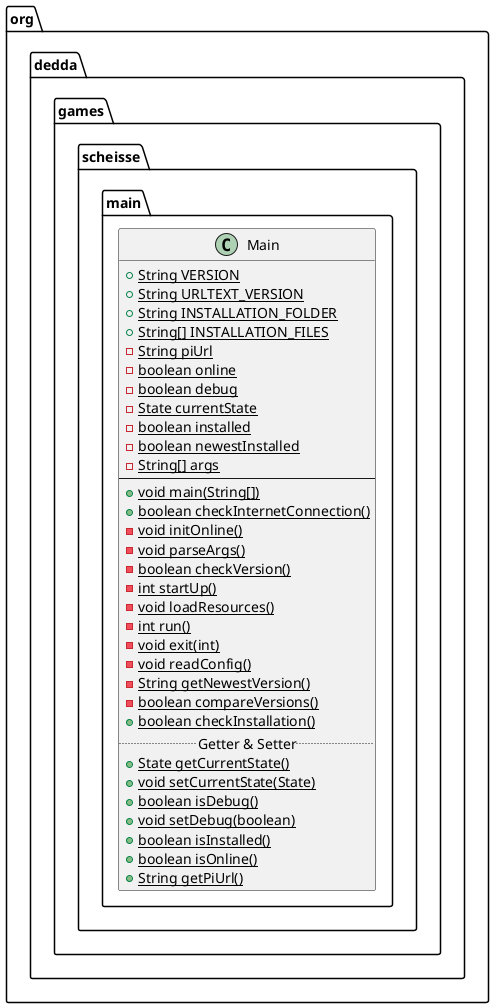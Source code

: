 @startuml
class org.dedda.games.scheisse.main.Main{
    + {static} String VERSION
    + {static} String URLTEXT_VERSION
    + {static} String INSTALLATION_FOLDER
    + {static} String[] INSTALLATION_FILES
    - {static} String piUrl
    - {static} boolean online
    - {static} boolean debug
    - {static} State currentState
    - {static} boolean installed
    - {static} boolean newestInstalled
    - {static} String[] args
    --
    + {static} void main(String[])
    + {static} boolean checkInternetConnection()
    - {static} void initOnline()
    - {static} void parseArgs()
    - {static} boolean checkVersion()
    - {static} int startUp()
    - {static} void loadResources()
    - {static} int run()
    - {static} void exit(int)
    - {static} void readConfig()
    - {static} String getNewestVersion()
    - {static} boolean compareVersions()
    + {static} boolean checkInstallation()
    .. Getter & Setter ..
    + {static} State getCurrentState()
    + {static} void setCurrentState(State)
    + {static} boolean isDebug()
    + {static} void setDebug(boolean)
    + {static} boolean isInstalled()
    + {static} boolean isOnline()
    + {static} String getPiUrl()
}
@enduml